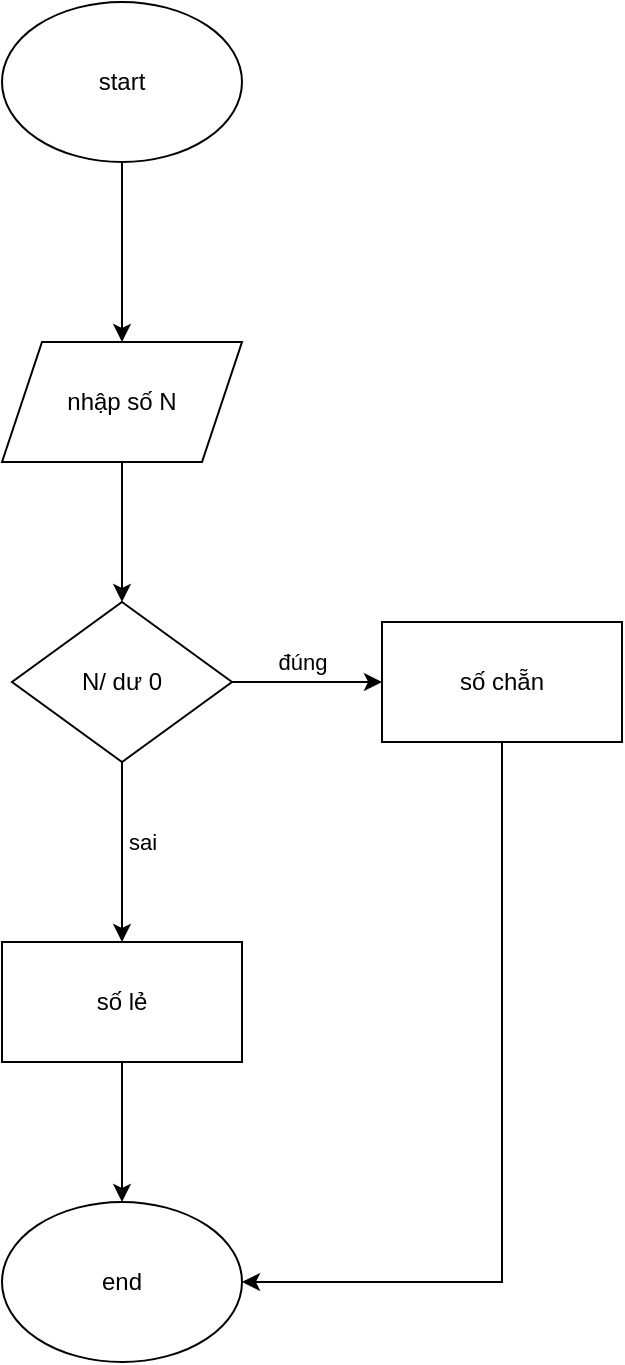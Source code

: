<mxfile version="24.8.6">
  <diagram id="C5RBs43oDa-KdzZeNtuy" name="Page-1">
    <mxGraphModel dx="654" dy="602" grid="1" gridSize="10" guides="1" tooltips="1" connect="1" arrows="1" fold="1" page="1" pageScale="1" pageWidth="827" pageHeight="1169" math="0" shadow="0">
      <root>
        <mxCell id="WIyWlLk6GJQsqaUBKTNV-0" />
        <mxCell id="WIyWlLk6GJQsqaUBKTNV-1" parent="WIyWlLk6GJQsqaUBKTNV-0" />
        <mxCell id="vlXAxfPc7UylaKXJ-wJT-2" value="" style="edgeStyle=orthogonalEdgeStyle;rounded=0;orthogonalLoop=1;jettySize=auto;html=1;" edge="1" parent="WIyWlLk6GJQsqaUBKTNV-1" source="vlXAxfPc7UylaKXJ-wJT-0" target="vlXAxfPc7UylaKXJ-wJT-1">
          <mxGeometry relative="1" as="geometry" />
        </mxCell>
        <mxCell id="vlXAxfPc7UylaKXJ-wJT-0" value="start" style="ellipse;whiteSpace=wrap;html=1;" vertex="1" parent="WIyWlLk6GJQsqaUBKTNV-1">
          <mxGeometry x="280" y="270" width="120" height="80" as="geometry" />
        </mxCell>
        <mxCell id="vlXAxfPc7UylaKXJ-wJT-4" value="" style="edgeStyle=orthogonalEdgeStyle;rounded=0;orthogonalLoop=1;jettySize=auto;html=1;" edge="1" parent="WIyWlLk6GJQsqaUBKTNV-1" source="vlXAxfPc7UylaKXJ-wJT-1" target="vlXAxfPc7UylaKXJ-wJT-3">
          <mxGeometry relative="1" as="geometry" />
        </mxCell>
        <mxCell id="vlXAxfPc7UylaKXJ-wJT-1" value="nhập số N" style="shape=parallelogram;perimeter=parallelogramPerimeter;whiteSpace=wrap;html=1;fixedSize=1;" vertex="1" parent="WIyWlLk6GJQsqaUBKTNV-1">
          <mxGeometry x="280" y="440" width="120" height="60" as="geometry" />
        </mxCell>
        <mxCell id="vlXAxfPc7UylaKXJ-wJT-6" value="đúng" style="edgeStyle=orthogonalEdgeStyle;rounded=0;orthogonalLoop=1;jettySize=auto;html=1;" edge="1" parent="WIyWlLk6GJQsqaUBKTNV-1" source="vlXAxfPc7UylaKXJ-wJT-3" target="vlXAxfPc7UylaKXJ-wJT-5">
          <mxGeometry x="-0.067" y="10" relative="1" as="geometry">
            <mxPoint as="offset" />
          </mxGeometry>
        </mxCell>
        <mxCell id="vlXAxfPc7UylaKXJ-wJT-8" value="sai" style="edgeStyle=orthogonalEdgeStyle;rounded=0;orthogonalLoop=1;jettySize=auto;html=1;" edge="1" parent="WIyWlLk6GJQsqaUBKTNV-1" source="vlXAxfPc7UylaKXJ-wJT-3" target="vlXAxfPc7UylaKXJ-wJT-7">
          <mxGeometry x="-0.111" y="10" relative="1" as="geometry">
            <mxPoint as="offset" />
          </mxGeometry>
        </mxCell>
        <mxCell id="vlXAxfPc7UylaKXJ-wJT-3" value="N/ dư 0" style="rhombus;whiteSpace=wrap;html=1;" vertex="1" parent="WIyWlLk6GJQsqaUBKTNV-1">
          <mxGeometry x="285" y="570" width="110" height="80" as="geometry" />
        </mxCell>
        <mxCell id="vlXAxfPc7UylaKXJ-wJT-11" style="edgeStyle=orthogonalEdgeStyle;rounded=0;orthogonalLoop=1;jettySize=auto;html=1;exitX=0.5;exitY=1;exitDx=0;exitDy=0;entryX=1;entryY=0.5;entryDx=0;entryDy=0;" edge="1" parent="WIyWlLk6GJQsqaUBKTNV-1" source="vlXAxfPc7UylaKXJ-wJT-5" target="vlXAxfPc7UylaKXJ-wJT-9">
          <mxGeometry relative="1" as="geometry" />
        </mxCell>
        <mxCell id="vlXAxfPc7UylaKXJ-wJT-5" value="số chẵn" style="whiteSpace=wrap;html=1;" vertex="1" parent="WIyWlLk6GJQsqaUBKTNV-1">
          <mxGeometry x="470" y="580" width="120" height="60" as="geometry" />
        </mxCell>
        <mxCell id="vlXAxfPc7UylaKXJ-wJT-10" value="" style="edgeStyle=orthogonalEdgeStyle;rounded=0;orthogonalLoop=1;jettySize=auto;html=1;" edge="1" parent="WIyWlLk6GJQsqaUBKTNV-1" source="vlXAxfPc7UylaKXJ-wJT-7" target="vlXAxfPc7UylaKXJ-wJT-9">
          <mxGeometry relative="1" as="geometry" />
        </mxCell>
        <mxCell id="vlXAxfPc7UylaKXJ-wJT-7" value="số lẻ" style="whiteSpace=wrap;html=1;" vertex="1" parent="WIyWlLk6GJQsqaUBKTNV-1">
          <mxGeometry x="280" y="740" width="120" height="60" as="geometry" />
        </mxCell>
        <mxCell id="vlXAxfPc7UylaKXJ-wJT-9" value="end" style="ellipse;whiteSpace=wrap;html=1;" vertex="1" parent="WIyWlLk6GJQsqaUBKTNV-1">
          <mxGeometry x="280" y="870" width="120" height="80" as="geometry" />
        </mxCell>
      </root>
    </mxGraphModel>
  </diagram>
</mxfile>
